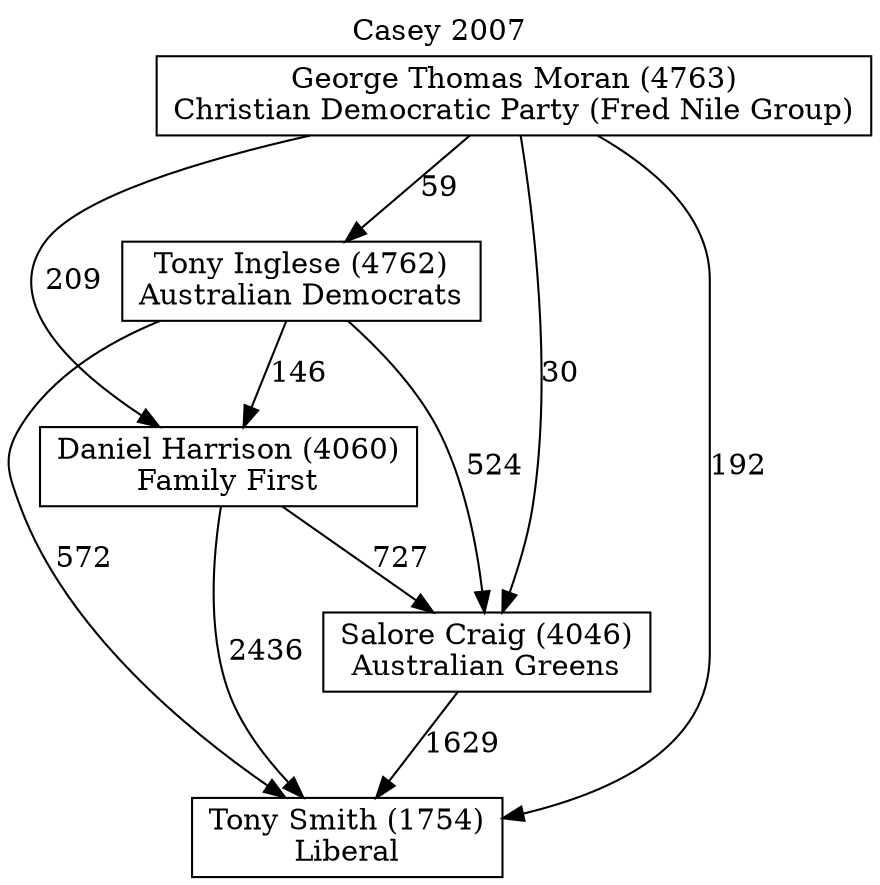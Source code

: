 // House preference flow
digraph "Tony Smith (1754)_Casey_2007" {
	graph [label="Casey 2007" labelloc=t mclimit=10]
	node [shape=box]
	"Tony Smith (1754)" [label="Tony Smith (1754)
Liberal"]
	"Salore Craig (4046)" [label="Salore Craig (4046)
Australian Greens"]
	"Daniel Harrison (4060)" [label="Daniel Harrison (4060)
Family First"]
	"Tony Inglese (4762)" [label="Tony Inglese (4762)
Australian Democrats"]
	"George Thomas Moran (4763)" [label="George Thomas Moran (4763)
Christian Democratic Party (Fred Nile Group)"]
	"Salore Craig (4046)" -> "Tony Smith (1754)" [label=1629]
	"Daniel Harrison (4060)" -> "Salore Craig (4046)" [label=727]
	"Tony Inglese (4762)" -> "Daniel Harrison (4060)" [label=146]
	"George Thomas Moran (4763)" -> "Tony Inglese (4762)" [label=59]
	"Daniel Harrison (4060)" -> "Tony Smith (1754)" [label=2436]
	"Tony Inglese (4762)" -> "Tony Smith (1754)" [label=572]
	"George Thomas Moran (4763)" -> "Tony Smith (1754)" [label=192]
	"George Thomas Moran (4763)" -> "Daniel Harrison (4060)" [label=209]
	"Tony Inglese (4762)" -> "Salore Craig (4046)" [label=524]
	"George Thomas Moran (4763)" -> "Salore Craig (4046)" [label=30]
}
